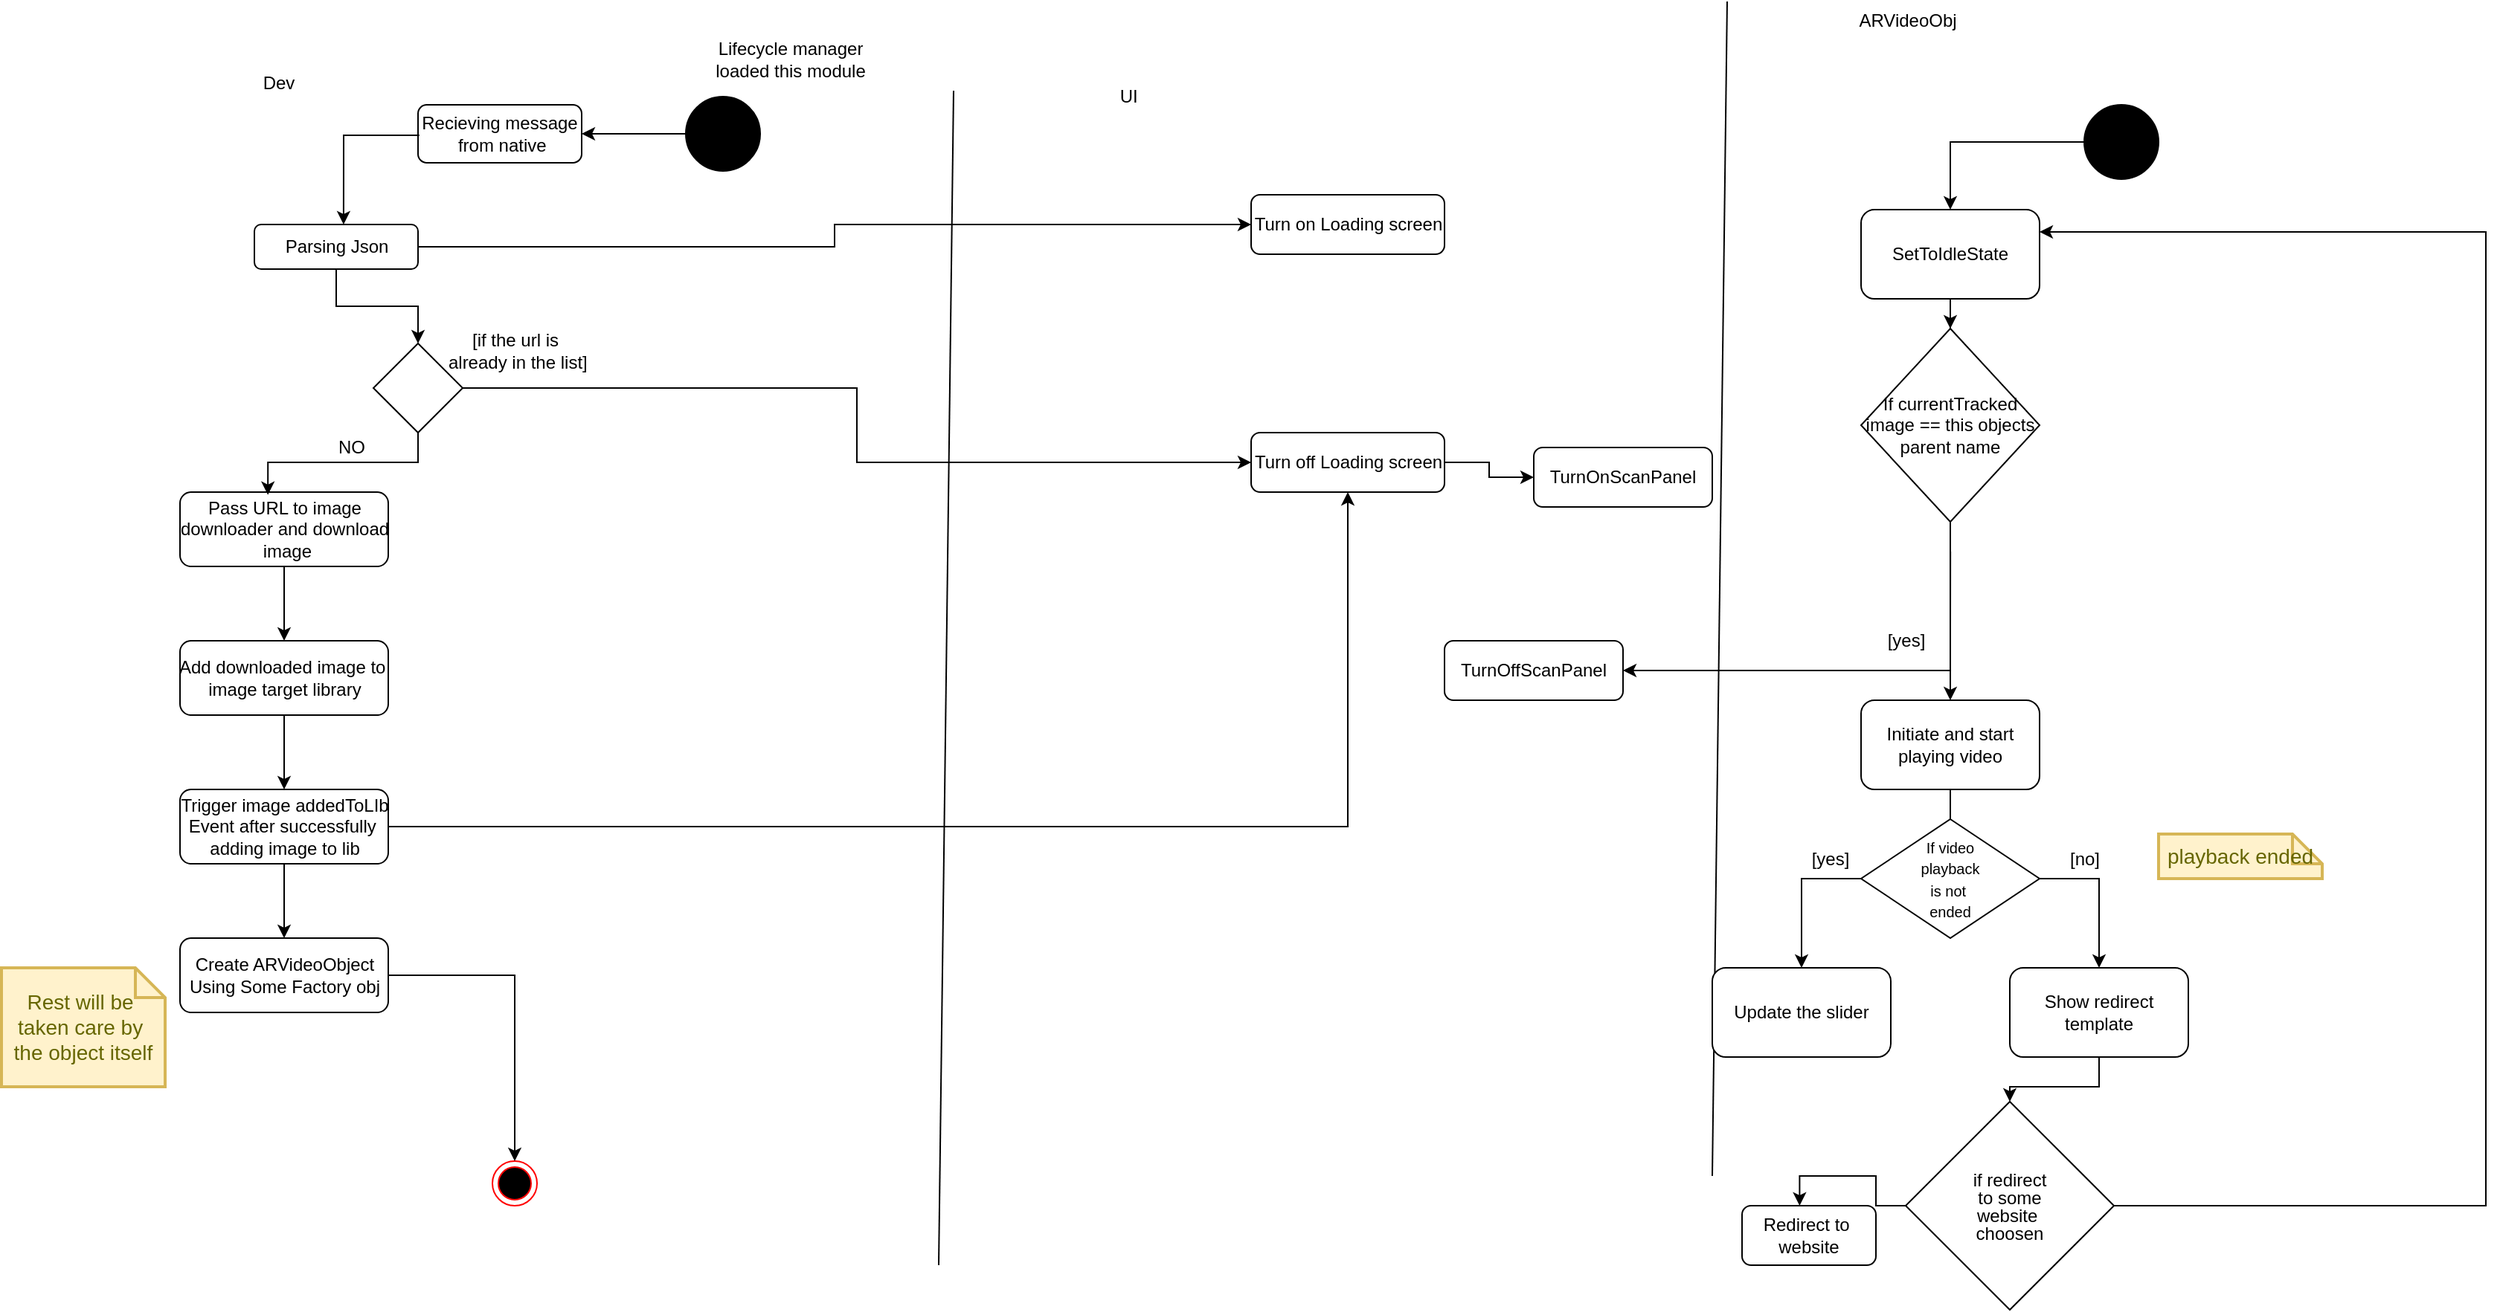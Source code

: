 <mxfile version="13.0.3" type="device"><diagram id="pJ3mGl-5eVcCSvpNQgcQ" name="Page-1"><mxGraphModel dx="1892" dy="1200" grid="1" gridSize="10" guides="1" tooltips="1" connect="1" arrows="1" fold="1" page="1" pageScale="1" pageWidth="1600" pageHeight="900" math="0" shadow="0"><root><mxCell id="0"/><mxCell id="1" parent="0"/><mxCell id="EPWLGn4Q_VISHaUWgdXA-1" value="" style="ellipse;html=1;shape=endState;fillColor=#000000;strokeColor=#ff0000;" parent="1" vertex="1"><mxGeometry x="410" y="820" width="30" height="30" as="geometry"/></mxCell><mxCell id="EPWLGn4Q_VISHaUWgdXA-11" style="edgeStyle=orthogonalEdgeStyle;rounded=0;orthogonalLoop=1;jettySize=auto;html=1;entryX=0.545;entryY=0;entryDx=0;entryDy=0;entryPerimeter=0;" parent="1" target="EPWLGn4Q_VISHaUWgdXA-3" edge="1"><mxGeometry relative="1" as="geometry"><mxPoint x="360.858" y="130" as="sourcePoint"/><Array as="points"><mxPoint x="310" y="130"/></Array></mxGeometry></mxCell><mxCell id="EPWLGn4Q_VISHaUWgdXA-9" value="" style="edgeStyle=orthogonalEdgeStyle;rounded=0;orthogonalLoop=1;jettySize=auto;html=1;" parent="1" source="EPWLGn4Q_VISHaUWgdXA-3" target="EPWLGn4Q_VISHaUWgdXA-10" edge="1"><mxGeometry relative="1" as="geometry"><mxPoint x="305" y="280" as="targetPoint"/></mxGeometry></mxCell><mxCell id="EPWLGn4Q_VISHaUWgdXA-38" style="edgeStyle=orthogonalEdgeStyle;rounded=0;orthogonalLoop=1;jettySize=auto;html=1;entryX=0;entryY=0.5;entryDx=0;entryDy=0;" parent="1" source="EPWLGn4Q_VISHaUWgdXA-3" target="EPWLGn4Q_VISHaUWgdXA-34" edge="1"><mxGeometry relative="1" as="geometry"/></mxCell><mxCell id="EPWLGn4Q_VISHaUWgdXA-3" value="Parsing Json" style="html=1;fillColor=none;rounded=1;" parent="1" vertex="1"><mxGeometry x="250" y="190" width="110" height="30" as="geometry"/></mxCell><mxCell id="EPWLGn4Q_VISHaUWgdXA-14" style="edgeStyle=orthogonalEdgeStyle;rounded=0;orthogonalLoop=1;jettySize=auto;html=1;entryX=0.422;entryY=0.038;entryDx=0;entryDy=0;entryPerimeter=0;" parent="1" source="EPWLGn4Q_VISHaUWgdXA-10" target="EPWLGn4Q_VISHaUWgdXA-13" edge="1"><mxGeometry relative="1" as="geometry"/></mxCell><mxCell id="EPWLGn4Q_VISHaUWgdXA-16" style="edgeStyle=orthogonalEdgeStyle;rounded=0;orthogonalLoop=1;jettySize=auto;html=1;entryX=0;entryY=0.5;entryDx=0;entryDy=0;" parent="1" source="EPWLGn4Q_VISHaUWgdXA-10" target="EPWLGn4Q_VISHaUWgdXA-35" edge="1"><mxGeometry relative="1" as="geometry"><mxPoint x="530" y="340" as="targetPoint"/></mxGeometry></mxCell><mxCell id="EPWLGn4Q_VISHaUWgdXA-10" value="" style="rhombus;whiteSpace=wrap;html=1;rounded=0;fillColor=none;" parent="1" vertex="1"><mxGeometry x="330" y="270" width="60" height="60" as="geometry"/></mxCell><mxCell id="EPWLGn4Q_VISHaUWgdXA-12" value="[if the url is&lt;br&gt;&amp;nbsp;already in the list]" style="text;html=1;align=center;verticalAlign=middle;resizable=0;points=[];autosize=1;" parent="1" vertex="1"><mxGeometry x="370" y="260" width="110" height="30" as="geometry"/></mxCell><mxCell id="EPWLGn4Q_VISHaUWgdXA-19" value="" style="edgeStyle=orthogonalEdgeStyle;rounded=0;orthogonalLoop=1;jettySize=auto;html=1;" parent="1" source="EPWLGn4Q_VISHaUWgdXA-13" target="EPWLGn4Q_VISHaUWgdXA-18" edge="1"><mxGeometry relative="1" as="geometry"/></mxCell><mxCell id="EPWLGn4Q_VISHaUWgdXA-13" value="Pass URL to image &lt;br&gt;downloader and download&lt;br&gt;&amp;nbsp;image" style="html=1;fillColor=none;rounded=1;" parent="1" vertex="1"><mxGeometry x="200" y="370" width="140" height="50" as="geometry"/></mxCell><mxCell id="EPWLGn4Q_VISHaUWgdXA-20" style="edgeStyle=orthogonalEdgeStyle;rounded=0;orthogonalLoop=1;jettySize=auto;html=1;" parent="1" source="EPWLGn4Q_VISHaUWgdXA-18" edge="1"><mxGeometry relative="1" as="geometry"><mxPoint x="270" y="570" as="targetPoint"/></mxGeometry></mxCell><mxCell id="EPWLGn4Q_VISHaUWgdXA-18" value="Add downloaded image to&amp;nbsp;&lt;br&gt;image target library" style="html=1;fillColor=none;rounded=1;" parent="1" vertex="1"><mxGeometry x="200" y="470" width="140" height="50" as="geometry"/></mxCell><mxCell id="EPWLGn4Q_VISHaUWgdXA-15" value="NO" style="text;html=1;align=center;verticalAlign=middle;resizable=0;points=[];autosize=1;" parent="1" vertex="1"><mxGeometry x="300" y="330" width="30" height="20" as="geometry"/></mxCell><mxCell id="EPWLGn4Q_VISHaUWgdXA-23" value="" style="edgeStyle=orthogonalEdgeStyle;rounded=0;orthogonalLoop=1;jettySize=auto;html=1;" parent="1" source="EPWLGn4Q_VISHaUWgdXA-21" target="EPWLGn4Q_VISHaUWgdXA-22" edge="1"><mxGeometry relative="1" as="geometry"/></mxCell><mxCell id="EPWLGn4Q_VISHaUWgdXA-39" style="edgeStyle=orthogonalEdgeStyle;rounded=0;orthogonalLoop=1;jettySize=auto;html=1;entryX=0.5;entryY=1;entryDx=0;entryDy=0;" parent="1" source="EPWLGn4Q_VISHaUWgdXA-21" target="EPWLGn4Q_VISHaUWgdXA-35" edge="1"><mxGeometry relative="1" as="geometry"/></mxCell><mxCell id="EPWLGn4Q_VISHaUWgdXA-21" value="Trigger image addedToLIb&lt;br&gt;Event after successfully&amp;nbsp;&lt;br&gt;adding image to lib" style="html=1;fillColor=none;rounded=1;" parent="1" vertex="1"><mxGeometry x="200" y="570" width="140" height="50" as="geometry"/></mxCell><mxCell id="EPWLGn4Q_VISHaUWgdXA-41" style="edgeStyle=orthogonalEdgeStyle;rounded=0;orthogonalLoop=1;jettySize=auto;html=1;entryX=0.5;entryY=0;entryDx=0;entryDy=0;" parent="1" source="EPWLGn4Q_VISHaUWgdXA-22" target="EPWLGn4Q_VISHaUWgdXA-1" edge="1"><mxGeometry relative="1" as="geometry"/></mxCell><mxCell id="EPWLGn4Q_VISHaUWgdXA-22" value="Create ARVideoObject&lt;br&gt;Using Some Factory obj" style="html=1;fillColor=none;rounded=1;" parent="1" vertex="1"><mxGeometry x="200" y="670" width="140" height="50" as="geometry"/></mxCell><mxCell id="EPWLGn4Q_VISHaUWgdXA-24" value="" style="endArrow=none;html=1;" parent="1" edge="1"><mxGeometry width="50" height="50" relative="1" as="geometry"><mxPoint x="710" y="890" as="sourcePoint"/><mxPoint x="720" y="100" as="targetPoint"/></mxGeometry></mxCell><mxCell id="EPWLGn4Q_VISHaUWgdXA-27" value="Dev" style="text;html=1;align=center;verticalAlign=middle;resizable=0;points=[];autosize=1;" parent="1" vertex="1"><mxGeometry x="246" y="85" width="40" height="20" as="geometry"/></mxCell><mxCell id="EPWLGn4Q_VISHaUWgdXA-28" value="UI&amp;nbsp;" style="text;html=1;align=center;verticalAlign=middle;resizable=0;points=[];autosize=1;" parent="1" vertex="1"><mxGeometry x="824" y="94" width="30" height="20" as="geometry"/></mxCell><mxCell id="EPWLGn4Q_VISHaUWgdXA-34" value="Turn on Loading screen" style="html=1;fillColor=none;rounded=1;" parent="1" vertex="1"><mxGeometry x="920" y="170" width="130" height="40" as="geometry"/></mxCell><mxCell id="SUBoCCG__ewBukHlph9D-2" style="edgeStyle=orthogonalEdgeStyle;rounded=0;orthogonalLoop=1;jettySize=auto;html=1;entryX=0;entryY=0.5;entryDx=0;entryDy=0;" edge="1" parent="1" source="EPWLGn4Q_VISHaUWgdXA-35" target="SUBoCCG__ewBukHlph9D-1"><mxGeometry relative="1" as="geometry"/></mxCell><mxCell id="EPWLGn4Q_VISHaUWgdXA-35" value="Turn off Loading screen" style="html=1;fillColor=none;rounded=1;" parent="1" vertex="1"><mxGeometry x="920" y="330" width="130" height="40" as="geometry"/></mxCell><mxCell id="EPWLGn4Q_VISHaUWgdXA-42" value="Rest will be&amp;nbsp;&lt;br&gt;taken care by&amp;nbsp;&lt;br&gt;the object itself" style="shape=note;strokeWidth=2;fontSize=14;size=20;whiteSpace=wrap;html=1;fillColor=#fff2cc;strokeColor=#d6b656;fontColor=#666600;rounded=0;" parent="1" vertex="1"><mxGeometry x="80" y="690" width="110.0" height="80" as="geometry"/></mxCell><mxCell id="EPWLGn4Q_VISHaUWgdXA-45" value="Recieving message&lt;br&gt;&amp;nbsp;from native" style="rounded=1;whiteSpace=wrap;html=1;fillColor=none;" parent="1" vertex="1"><mxGeometry x="360" y="109.5" width="110" height="39" as="geometry"/></mxCell><mxCell id="EPWLGn4Q_VISHaUWgdXA-52" style="edgeStyle=orthogonalEdgeStyle;rounded=0;orthogonalLoop=1;jettySize=auto;html=1;entryX=1;entryY=0.5;entryDx=0;entryDy=0;" parent="1" source="EPWLGn4Q_VISHaUWgdXA-48" target="EPWLGn4Q_VISHaUWgdXA-45" edge="1"><mxGeometry relative="1" as="geometry"/></mxCell><mxCell id="EPWLGn4Q_VISHaUWgdXA-48" value="" style="ellipse;whiteSpace=wrap;html=1;aspect=fixed;rounded=0;fillColor=#000000;" parent="1" vertex="1"><mxGeometry x="540" y="104" width="50" height="50" as="geometry"/></mxCell><mxCell id="EPWLGn4Q_VISHaUWgdXA-49" value="Lifecycle manager&lt;br&gt;loaded this module" style="text;html=1;align=center;verticalAlign=middle;resizable=0;points=[];autosize=1;" parent="1" vertex="1"><mxGeometry x="550" y="64" width="120" height="30" as="geometry"/></mxCell><mxCell id="SUBoCCG__ewBukHlph9D-1" value="TurnOnScanPanel" style="rounded=1;whiteSpace=wrap;html=1;" vertex="1" parent="1"><mxGeometry x="1110" y="340" width="120" height="40" as="geometry"/></mxCell><mxCell id="SUBoCCG__ewBukHlph9D-3" value="" style="endArrow=none;html=1;" edge="1" parent="1"><mxGeometry width="50" height="50" relative="1" as="geometry"><mxPoint x="1230" y="830" as="sourcePoint"/><mxPoint x="1240" y="40" as="targetPoint"/></mxGeometry></mxCell><mxCell id="SUBoCCG__ewBukHlph9D-6" style="edgeStyle=orthogonalEdgeStyle;rounded=0;orthogonalLoop=1;jettySize=auto;html=1;exitX=0;exitY=0.5;exitDx=0;exitDy=0;" edge="1" parent="1" source="SUBoCCG__ewBukHlph9D-4" target="SUBoCCG__ewBukHlph9D-5"><mxGeometry relative="1" as="geometry"/></mxCell><mxCell id="SUBoCCG__ewBukHlph9D-4" value="" style="ellipse;whiteSpace=wrap;html=1;aspect=fixed;rounded=0;fillColor=#000000;" vertex="1" parent="1"><mxGeometry x="1480" y="109.5" width="50" height="50" as="geometry"/></mxCell><mxCell id="SUBoCCG__ewBukHlph9D-13" style="edgeStyle=orthogonalEdgeStyle;rounded=0;orthogonalLoop=1;jettySize=auto;html=1;exitX=0.5;exitY=1;exitDx=0;exitDy=0;" edge="1" parent="1" source="SUBoCCG__ewBukHlph9D-5" target="SUBoCCG__ewBukHlph9D-8"><mxGeometry relative="1" as="geometry"/></mxCell><mxCell id="SUBoCCG__ewBukHlph9D-5" value="SetToIdleState" style="rounded=1;whiteSpace=wrap;html=1;" vertex="1" parent="1"><mxGeometry x="1330" y="180" width="120" height="60" as="geometry"/></mxCell><mxCell id="SUBoCCG__ewBukHlph9D-9" style="edgeStyle=orthogonalEdgeStyle;rounded=0;orthogonalLoop=1;jettySize=auto;html=1;entryX=1;entryY=0.5;entryDx=0;entryDy=0;" edge="1" parent="1" source="SUBoCCG__ewBukHlph9D-8" target="SUBoCCG__ewBukHlph9D-11"><mxGeometry relative="1" as="geometry"><mxPoint x="1380.0" y="430" as="targetPoint"/><Array as="points"><mxPoint x="1390" y="490"/></Array></mxGeometry></mxCell><mxCell id="SUBoCCG__ewBukHlph9D-8" value="If currentTracked image == this objects parent name" style="rhombus;whiteSpace=wrap;html=1;" vertex="1" parent="1"><mxGeometry x="1330" y="260" width="120" height="130" as="geometry"/></mxCell><mxCell id="SUBoCCG__ewBukHlph9D-10" value="[yes]" style="text;html=1;align=center;verticalAlign=middle;resizable=0;points=[];autosize=1;" vertex="1" parent="1"><mxGeometry x="1340" y="460" width="40" height="20" as="geometry"/></mxCell><mxCell id="SUBoCCG__ewBukHlph9D-11" value="TurnOffScanPanel" style="rounded=1;whiteSpace=wrap;html=1;" vertex="1" parent="1"><mxGeometry x="1050" y="470" width="120" height="40" as="geometry"/></mxCell><mxCell id="SUBoCCG__ewBukHlph9D-16" style="edgeStyle=orthogonalEdgeStyle;rounded=0;orthogonalLoop=1;jettySize=auto;html=1;exitX=0.5;exitY=0;exitDx=0;exitDy=0;endArrow=none;endFill=0;startArrow=classic;startFill=1;" edge="1" parent="1" source="SUBoCCG__ewBukHlph9D-14"><mxGeometry relative="1" as="geometry"><mxPoint x="1390.069" y="410" as="targetPoint"/></mxGeometry></mxCell><mxCell id="SUBoCCG__ewBukHlph9D-20" style="edgeStyle=orthogonalEdgeStyle;rounded=0;orthogonalLoop=1;jettySize=auto;html=1;entryX=0.5;entryY=0;entryDx=0;entryDy=0;startArrow=none;startFill=0;endArrow=classic;endFill=1;" edge="1" parent="1" source="SUBoCCG__ewBukHlph9D-14" target="SUBoCCG__ewBukHlph9D-19"><mxGeometry relative="1" as="geometry"/></mxCell><mxCell id="SUBoCCG__ewBukHlph9D-14" value="Initiate and start&lt;br&gt;playing video" style="rounded=1;whiteSpace=wrap;html=1;" vertex="1" parent="1"><mxGeometry x="1330" y="510" width="120" height="60" as="geometry"/></mxCell><mxCell id="SUBoCCG__ewBukHlph9D-17" value="ARVideoObj" style="text;html=1;align=center;verticalAlign=middle;resizable=0;points=[];autosize=1;" vertex="1" parent="1"><mxGeometry x="1321" y="43" width="80" height="20" as="geometry"/></mxCell><mxCell id="SUBoCCG__ewBukHlph9D-19" value="Update the slider" style="rounded=1;whiteSpace=wrap;html=1;" vertex="1" parent="1"><mxGeometry x="1230" y="690" width="120" height="60" as="geometry"/></mxCell><mxCell id="SUBoCCG__ewBukHlph9D-29" style="edgeStyle=orthogonalEdgeStyle;rounded=0;orthogonalLoop=1;jettySize=auto;html=1;startArrow=none;startFill=0;endArrow=classic;endFill=1;" edge="1" parent="1" source="SUBoCCG__ewBukHlph9D-21" target="SUBoCCG__ewBukHlph9D-28"><mxGeometry relative="1" as="geometry"/></mxCell><mxCell id="SUBoCCG__ewBukHlph9D-21" value="Show redirect template" style="rounded=1;whiteSpace=wrap;html=1;" vertex="1" parent="1"><mxGeometry x="1430" y="690" width="120" height="60" as="geometry"/></mxCell><mxCell id="SUBoCCG__ewBukHlph9D-25" style="edgeStyle=orthogonalEdgeStyle;rounded=0;orthogonalLoop=1;jettySize=auto;html=1;exitX=1;exitY=0.5;exitDx=0;exitDy=0;startArrow=none;startFill=0;endArrow=classic;endFill=1;" edge="1" parent="1" source="SUBoCCG__ewBukHlph9D-22" target="SUBoCCG__ewBukHlph9D-21"><mxGeometry relative="1" as="geometry"/></mxCell><mxCell id="SUBoCCG__ewBukHlph9D-22" value="&lt;font style=&quot;font-size: 10px&quot;&gt;If video&lt;br&gt;&amp;nbsp;playback&amp;nbsp;&lt;br&gt;is not&amp;nbsp;&lt;br&gt;ended&lt;/font&gt;" style="rhombus;whiteSpace=wrap;html=1;" vertex="1" parent="1"><mxGeometry x="1330" y="590" width="120" height="80" as="geometry"/></mxCell><mxCell id="SUBoCCG__ewBukHlph9D-23" value="[yes]" style="text;html=1;align=center;verticalAlign=middle;resizable=0;points=[];autosize=1;" vertex="1" parent="1"><mxGeometry x="1289" y="607" width="40" height="20" as="geometry"/></mxCell><mxCell id="SUBoCCG__ewBukHlph9D-26" value="[no]" style="text;html=1;align=center;verticalAlign=middle;resizable=0;points=[];autosize=1;" vertex="1" parent="1"><mxGeometry x="1460" y="607" width="40" height="20" as="geometry"/></mxCell><mxCell id="SUBoCCG__ewBukHlph9D-27" value="playback ended" style="shape=note;strokeWidth=2;fontSize=14;size=20;whiteSpace=wrap;html=1;fillColor=#fff2cc;strokeColor=#d6b656;fontColor=#666600;" vertex="1" parent="1"><mxGeometry x="1530" y="600" width="110" height="30" as="geometry"/></mxCell><mxCell id="SUBoCCG__ewBukHlph9D-32" style="edgeStyle=orthogonalEdgeStyle;rounded=0;orthogonalLoop=1;jettySize=auto;html=1;exitX=0;exitY=0.5;exitDx=0;exitDy=0;entryX=0.43;entryY=0;entryDx=0;entryDy=0;entryPerimeter=0;startArrow=none;startFill=0;endArrow=classic;endFill=1;" edge="1" parent="1" source="SUBoCCG__ewBukHlph9D-28" target="SUBoCCG__ewBukHlph9D-30"><mxGeometry relative="1" as="geometry"/></mxCell><mxCell id="SUBoCCG__ewBukHlph9D-33" style="edgeStyle=orthogonalEdgeStyle;rounded=0;orthogonalLoop=1;jettySize=auto;html=1;startArrow=none;startFill=0;endArrow=classic;endFill=1;entryX=1;entryY=0.25;entryDx=0;entryDy=0;" edge="1" parent="1" source="SUBoCCG__ewBukHlph9D-28" target="SUBoCCG__ewBukHlph9D-5"><mxGeometry relative="1" as="geometry"><mxPoint x="1650" y="180" as="targetPoint"/><Array as="points"><mxPoint x="1750" y="850"/><mxPoint x="1750" y="195"/></Array></mxGeometry></mxCell><mxCell id="SUBoCCG__ewBukHlph9D-28" value="&lt;p style=&quot;line-height: 100%&quot;&gt;if redirect&lt;br&gt;to some&lt;br&gt;website&amp;nbsp;&lt;br&gt;choosen&lt;/p&gt;" style="rhombus;whiteSpace=wrap;html=1;" vertex="1" parent="1"><mxGeometry x="1360" y="780" width="140" height="140" as="geometry"/></mxCell><mxCell id="SUBoCCG__ewBukHlph9D-30" value="Redirect to&amp;nbsp;&lt;br&gt;website" style="rounded=1;whiteSpace=wrap;html=1;" vertex="1" parent="1"><mxGeometry x="1250" y="850" width="90" height="40" as="geometry"/></mxCell></root></mxGraphModel></diagram></mxfile>